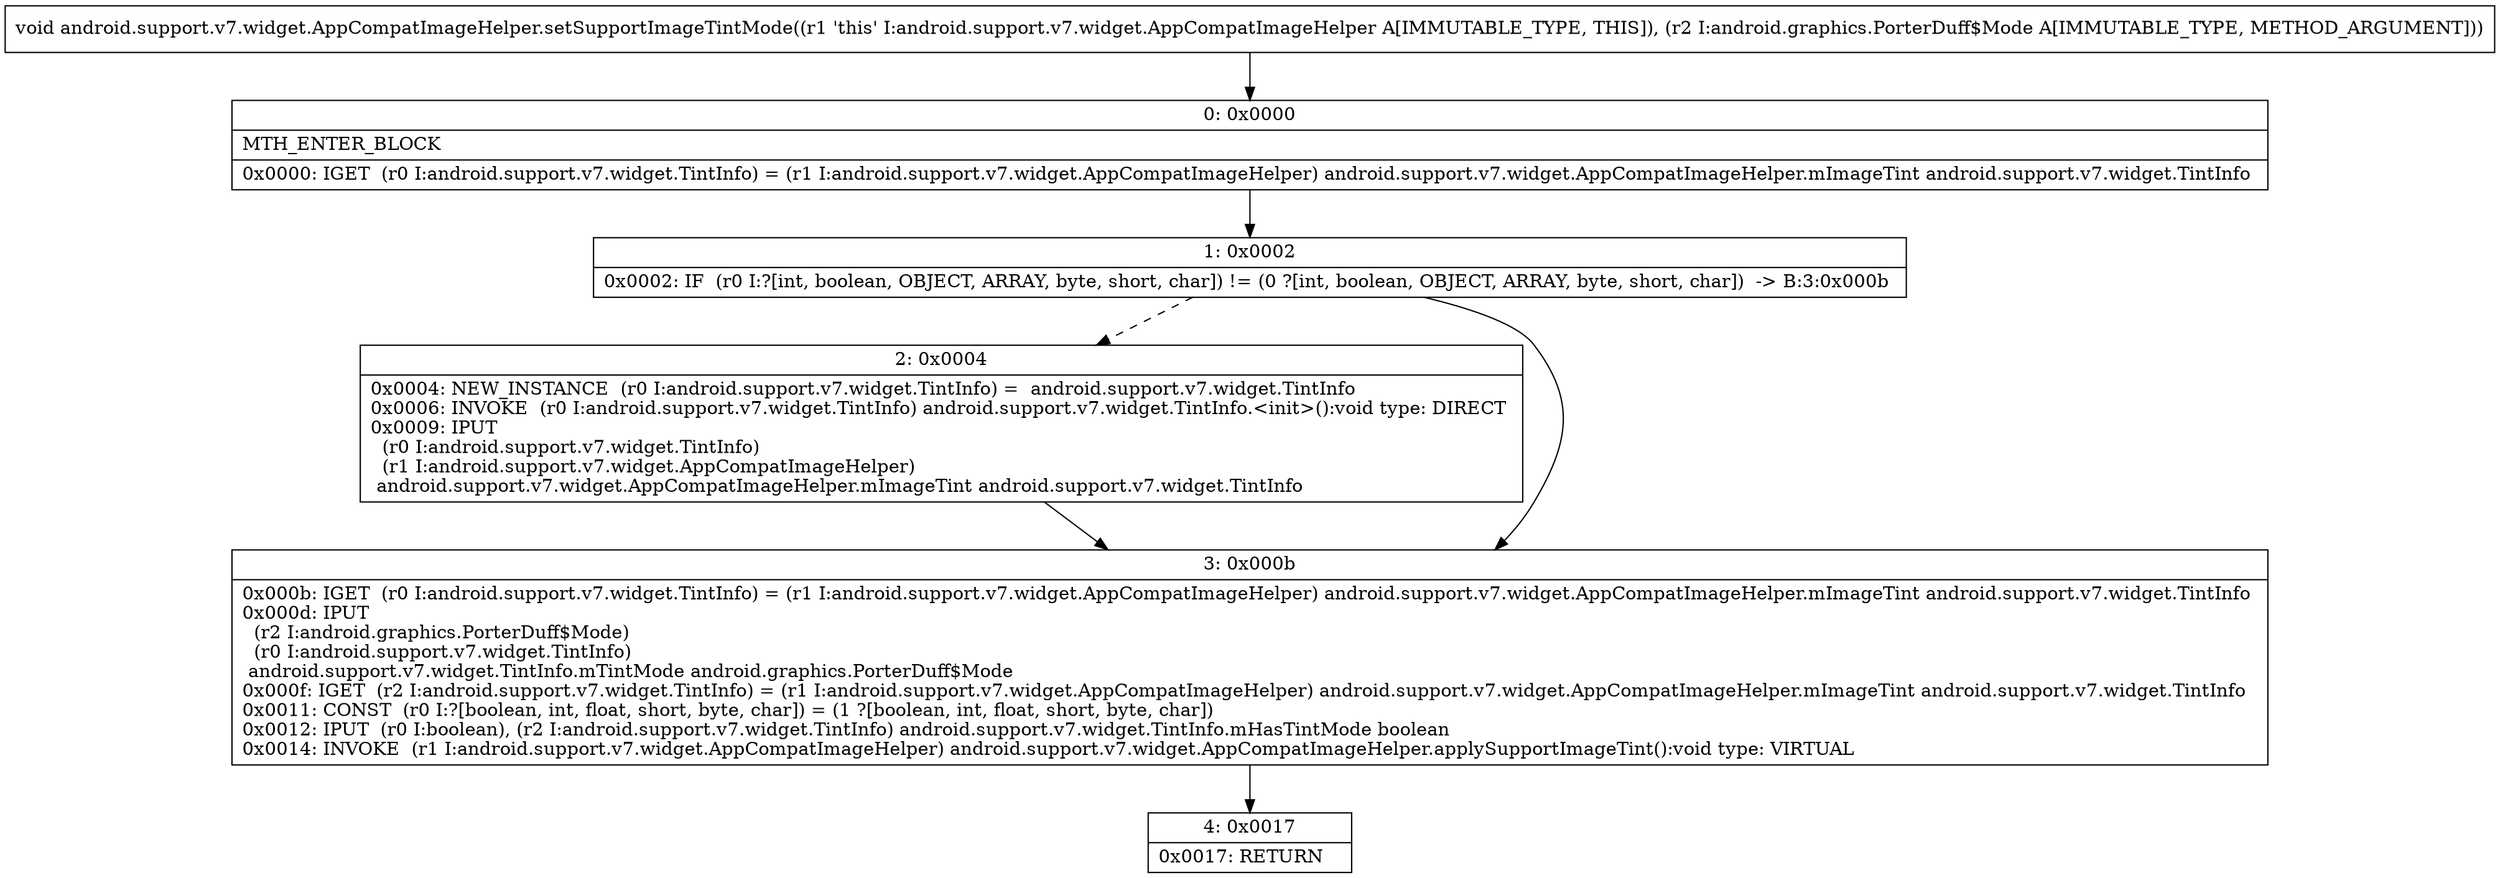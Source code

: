 digraph "CFG forandroid.support.v7.widget.AppCompatImageHelper.setSupportImageTintMode(Landroid\/graphics\/PorterDuff$Mode;)V" {
Node_0 [shape=record,label="{0\:\ 0x0000|MTH_ENTER_BLOCK\l|0x0000: IGET  (r0 I:android.support.v7.widget.TintInfo) = (r1 I:android.support.v7.widget.AppCompatImageHelper) android.support.v7.widget.AppCompatImageHelper.mImageTint android.support.v7.widget.TintInfo \l}"];
Node_1 [shape=record,label="{1\:\ 0x0002|0x0002: IF  (r0 I:?[int, boolean, OBJECT, ARRAY, byte, short, char]) != (0 ?[int, boolean, OBJECT, ARRAY, byte, short, char])  \-\> B:3:0x000b \l}"];
Node_2 [shape=record,label="{2\:\ 0x0004|0x0004: NEW_INSTANCE  (r0 I:android.support.v7.widget.TintInfo) =  android.support.v7.widget.TintInfo \l0x0006: INVOKE  (r0 I:android.support.v7.widget.TintInfo) android.support.v7.widget.TintInfo.\<init\>():void type: DIRECT \l0x0009: IPUT  \l  (r0 I:android.support.v7.widget.TintInfo)\l  (r1 I:android.support.v7.widget.AppCompatImageHelper)\l android.support.v7.widget.AppCompatImageHelper.mImageTint android.support.v7.widget.TintInfo \l}"];
Node_3 [shape=record,label="{3\:\ 0x000b|0x000b: IGET  (r0 I:android.support.v7.widget.TintInfo) = (r1 I:android.support.v7.widget.AppCompatImageHelper) android.support.v7.widget.AppCompatImageHelper.mImageTint android.support.v7.widget.TintInfo \l0x000d: IPUT  \l  (r2 I:android.graphics.PorterDuff$Mode)\l  (r0 I:android.support.v7.widget.TintInfo)\l android.support.v7.widget.TintInfo.mTintMode android.graphics.PorterDuff$Mode \l0x000f: IGET  (r2 I:android.support.v7.widget.TintInfo) = (r1 I:android.support.v7.widget.AppCompatImageHelper) android.support.v7.widget.AppCompatImageHelper.mImageTint android.support.v7.widget.TintInfo \l0x0011: CONST  (r0 I:?[boolean, int, float, short, byte, char]) = (1 ?[boolean, int, float, short, byte, char]) \l0x0012: IPUT  (r0 I:boolean), (r2 I:android.support.v7.widget.TintInfo) android.support.v7.widget.TintInfo.mHasTintMode boolean \l0x0014: INVOKE  (r1 I:android.support.v7.widget.AppCompatImageHelper) android.support.v7.widget.AppCompatImageHelper.applySupportImageTint():void type: VIRTUAL \l}"];
Node_4 [shape=record,label="{4\:\ 0x0017|0x0017: RETURN   \l}"];
MethodNode[shape=record,label="{void android.support.v7.widget.AppCompatImageHelper.setSupportImageTintMode((r1 'this' I:android.support.v7.widget.AppCompatImageHelper A[IMMUTABLE_TYPE, THIS]), (r2 I:android.graphics.PorterDuff$Mode A[IMMUTABLE_TYPE, METHOD_ARGUMENT])) }"];
MethodNode -> Node_0;
Node_0 -> Node_1;
Node_1 -> Node_2[style=dashed];
Node_1 -> Node_3;
Node_2 -> Node_3;
Node_3 -> Node_4;
}

